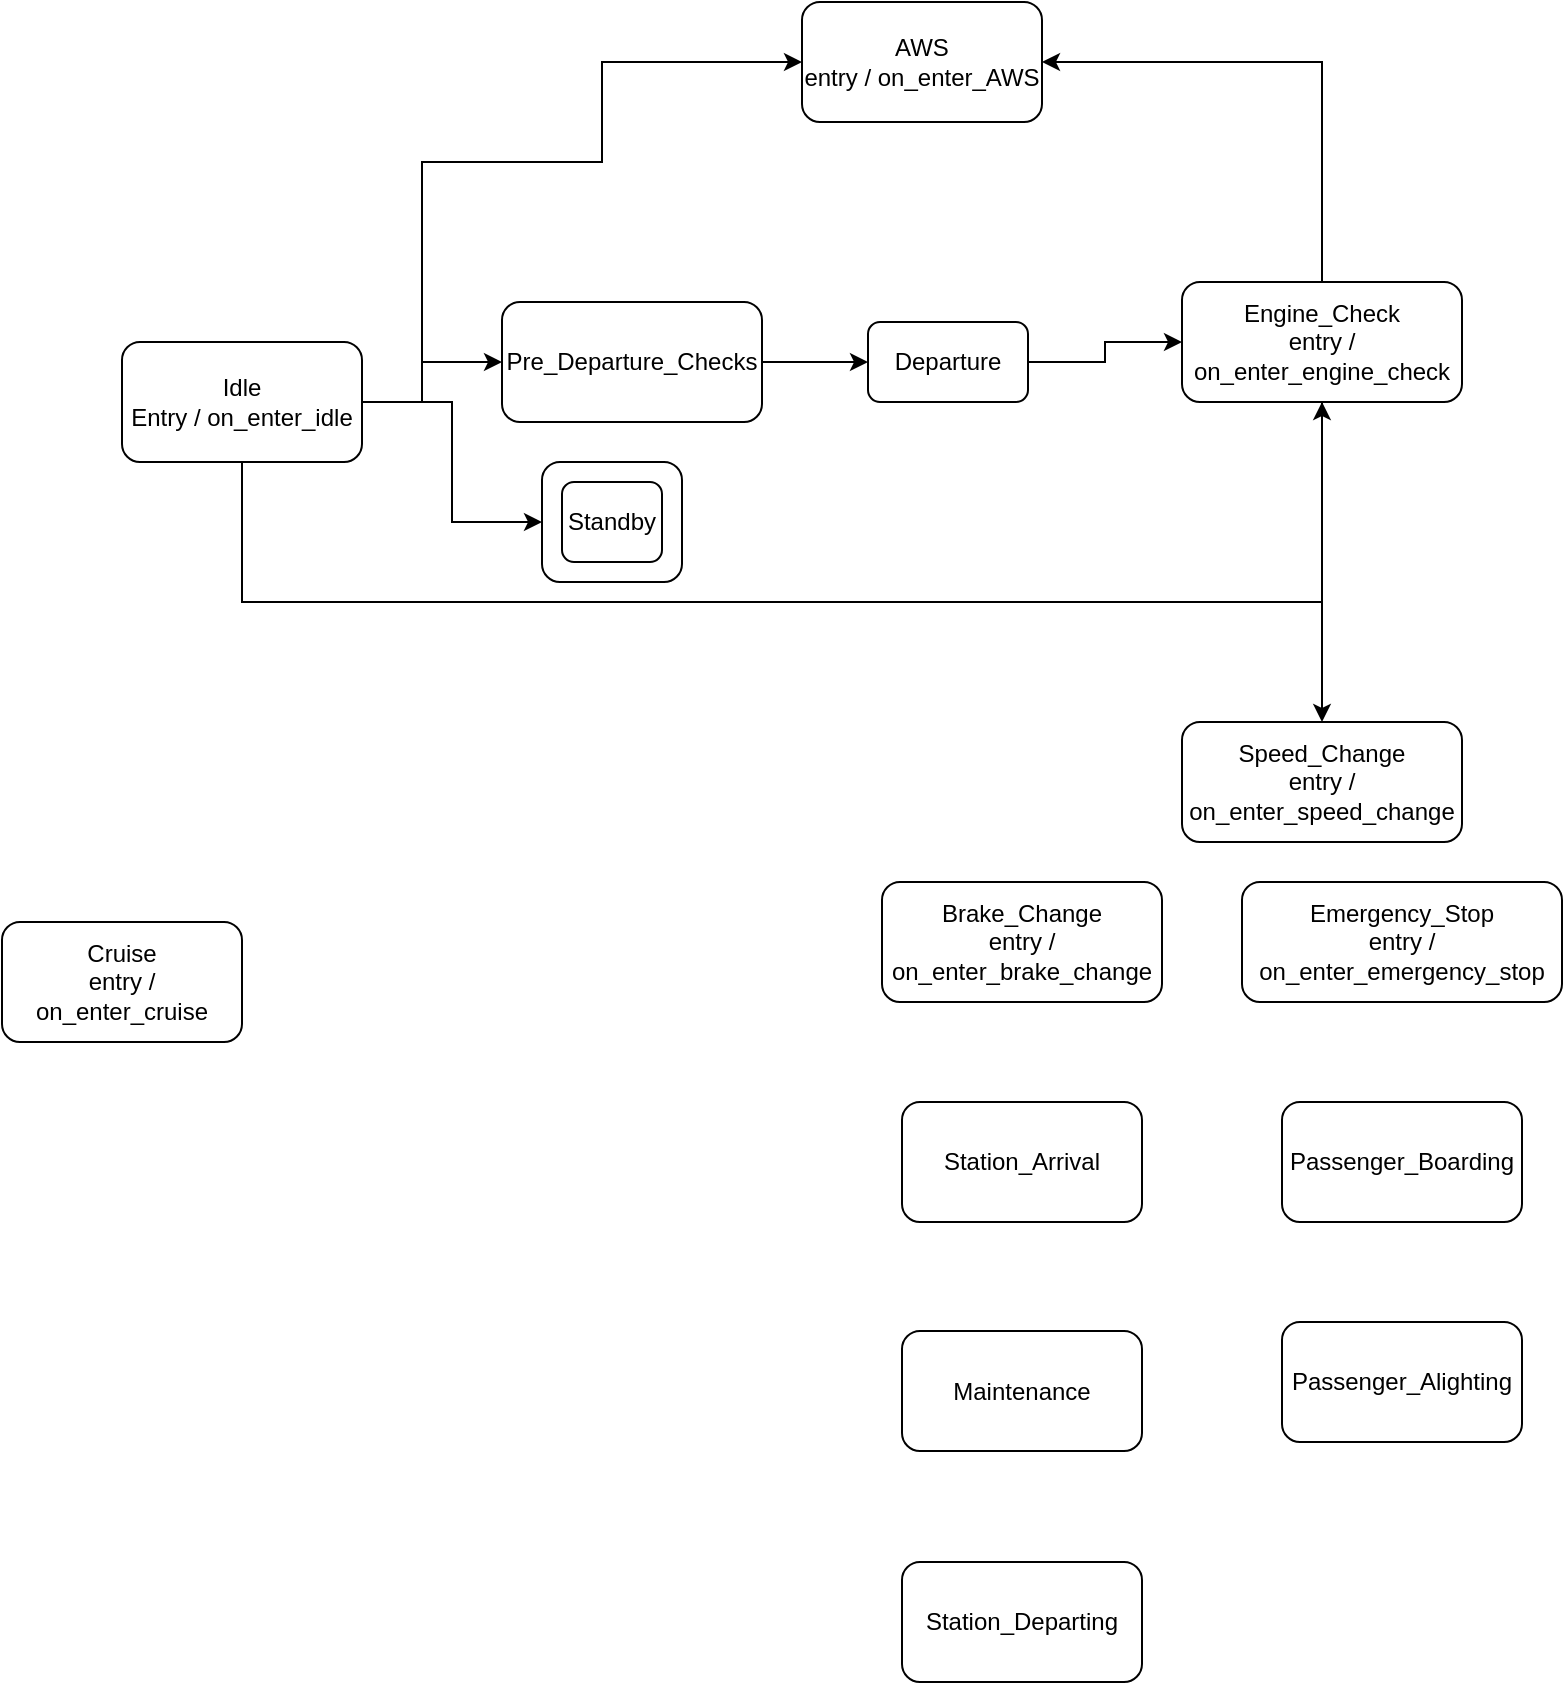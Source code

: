 <mxfile version="24.8.3">
  <diagram name="Page-1" id="-UovE2Zhv1z8pbF2lUYN">
    <mxGraphModel dx="1434" dy="1562" grid="1" gridSize="10" guides="1" tooltips="1" connect="1" arrows="1" fold="1" page="1" pageScale="1" pageWidth="827" pageHeight="1169" math="0" shadow="0">
      <root>
        <mxCell id="0" />
        <mxCell id="1" parent="0" />
        <mxCell id="yAXKZVAQc00k6sL3RdqJ-16" style="edgeStyle=orthogonalEdgeStyle;rounded=0;orthogonalLoop=1;jettySize=auto;html=1;entryX=0;entryY=0.5;entryDx=0;entryDy=0;" edge="1" parent="1" source="yAXKZVAQc00k6sL3RdqJ-1" target="yAXKZVAQc00k6sL3RdqJ-2">
          <mxGeometry relative="1" as="geometry">
            <Array as="points">
              <mxPoint x="190" y="90" />
              <mxPoint x="190" y="70" />
            </Array>
          </mxGeometry>
        </mxCell>
        <mxCell id="yAXKZVAQc00k6sL3RdqJ-17" style="edgeStyle=orthogonalEdgeStyle;rounded=0;orthogonalLoop=1;jettySize=auto;html=1;entryX=0;entryY=0.5;entryDx=0;entryDy=0;" edge="1" parent="1" source="yAXKZVAQc00k6sL3RdqJ-1" target="yAXKZVAQc00k6sL3RdqJ-3">
          <mxGeometry relative="1" as="geometry" />
        </mxCell>
        <mxCell id="yAXKZVAQc00k6sL3RdqJ-19" style="edgeStyle=orthogonalEdgeStyle;rounded=0;orthogonalLoop=1;jettySize=auto;html=1;entryX=0;entryY=0.5;entryDx=0;entryDy=0;" edge="1" parent="1" source="yAXKZVAQc00k6sL3RdqJ-1" target="yAXKZVAQc00k6sL3RdqJ-4">
          <mxGeometry relative="1" as="geometry">
            <Array as="points">
              <mxPoint x="190" y="90" />
              <mxPoint x="190" y="-30" />
              <mxPoint x="280" y="-30" />
              <mxPoint x="280" y="-80" />
            </Array>
          </mxGeometry>
        </mxCell>
        <mxCell id="yAXKZVAQc00k6sL3RdqJ-22" style="edgeStyle=orthogonalEdgeStyle;rounded=0;orthogonalLoop=1;jettySize=auto;html=1;entryX=0.5;entryY=1;entryDx=0;entryDy=0;" edge="1" parent="1" source="yAXKZVAQc00k6sL3RdqJ-1" target="yAXKZVAQc00k6sL3RdqJ-6">
          <mxGeometry relative="1" as="geometry">
            <Array as="points">
              <mxPoint x="100" y="190" />
              <mxPoint x="640" y="190" />
            </Array>
          </mxGeometry>
        </mxCell>
        <mxCell id="yAXKZVAQc00k6sL3RdqJ-1" value="Idle&lt;div&gt;Entry / on_enter_idle&lt;/div&gt;" style="rounded=1;whiteSpace=wrap;html=1;" vertex="1" parent="1">
          <mxGeometry x="40" y="60" width="120" height="60" as="geometry" />
        </mxCell>
        <mxCell id="yAXKZVAQc00k6sL3RdqJ-20" style="edgeStyle=orthogonalEdgeStyle;rounded=0;orthogonalLoop=1;jettySize=auto;html=1;entryX=0;entryY=0.5;entryDx=0;entryDy=0;" edge="1" parent="1" source="yAXKZVAQc00k6sL3RdqJ-2" target="yAXKZVAQc00k6sL3RdqJ-5">
          <mxGeometry relative="1" as="geometry" />
        </mxCell>
        <mxCell id="yAXKZVAQc00k6sL3RdqJ-2" value="Pre_Departure_Checks" style="rounded=1;whiteSpace=wrap;html=1;" vertex="1" parent="1">
          <mxGeometry x="230" y="40" width="130" height="60" as="geometry" />
        </mxCell>
        <mxCell id="yAXKZVAQc00k6sL3RdqJ-3" value="Standby" style="rounded=1;whiteSpace=wrap;html=1;" vertex="1" parent="1">
          <mxGeometry x="250" y="120" width="70" height="60" as="geometry" />
        </mxCell>
        <mxCell id="yAXKZVAQc00k6sL3RdqJ-4" value="AWS&lt;div&gt;entry / on_enter_AWS&lt;/div&gt;" style="rounded=1;whiteSpace=wrap;html=1;" vertex="1" parent="1">
          <mxGeometry x="380" y="-110" width="120" height="60" as="geometry" />
        </mxCell>
        <mxCell id="yAXKZVAQc00k6sL3RdqJ-21" style="edgeStyle=orthogonalEdgeStyle;rounded=0;orthogonalLoop=1;jettySize=auto;html=1;entryX=0;entryY=0.5;entryDx=0;entryDy=0;" edge="1" parent="1" source="yAXKZVAQc00k6sL3RdqJ-5" target="yAXKZVAQc00k6sL3RdqJ-6">
          <mxGeometry relative="1" as="geometry" />
        </mxCell>
        <mxCell id="yAXKZVAQc00k6sL3RdqJ-5" value="Departure" style="rounded=1;whiteSpace=wrap;html=1;" vertex="1" parent="1">
          <mxGeometry x="413" y="50" width="80" height="40" as="geometry" />
        </mxCell>
        <mxCell id="yAXKZVAQc00k6sL3RdqJ-23" style="edgeStyle=orthogonalEdgeStyle;rounded=0;orthogonalLoop=1;jettySize=auto;html=1;entryX=1;entryY=0.5;entryDx=0;entryDy=0;" edge="1" parent="1" source="yAXKZVAQc00k6sL3RdqJ-6" target="yAXKZVAQc00k6sL3RdqJ-4">
          <mxGeometry relative="1" as="geometry">
            <Array as="points">
              <mxPoint x="640" y="-80" />
            </Array>
          </mxGeometry>
        </mxCell>
        <mxCell id="yAXKZVAQc00k6sL3RdqJ-24" style="edgeStyle=orthogonalEdgeStyle;rounded=0;orthogonalLoop=1;jettySize=auto;html=1;entryX=0.5;entryY=0;entryDx=0;entryDy=0;" edge="1" parent="1" source="yAXKZVAQc00k6sL3RdqJ-6" target="yAXKZVAQc00k6sL3RdqJ-7">
          <mxGeometry relative="1" as="geometry" />
        </mxCell>
        <mxCell id="yAXKZVAQc00k6sL3RdqJ-6" value="Engine_Check&lt;div&gt;entry / on_enter_engine_check&lt;/div&gt;" style="rounded=1;whiteSpace=wrap;html=1;" vertex="1" parent="1">
          <mxGeometry x="570" y="30" width="140" height="60" as="geometry" />
        </mxCell>
        <mxCell id="yAXKZVAQc00k6sL3RdqJ-7" value="Speed_Change&lt;div&gt;entry / on_enter_speed_change&lt;/div&gt;" style="rounded=1;whiteSpace=wrap;html=1;" vertex="1" parent="1">
          <mxGeometry x="570" y="250" width="140" height="60" as="geometry" />
        </mxCell>
        <mxCell id="yAXKZVAQc00k6sL3RdqJ-8" value="Cruise&lt;div&gt;entry / on_enter_cruise&lt;/div&gt;" style="rounded=1;whiteSpace=wrap;html=1;" vertex="1" parent="1">
          <mxGeometry x="-20" y="350" width="120" height="60" as="geometry" />
        </mxCell>
        <mxCell id="yAXKZVAQc00k6sL3RdqJ-9" value="Brake_Change&lt;div&gt;entry / on_enter_brake_change&lt;/div&gt;" style="rounded=1;whiteSpace=wrap;html=1;" vertex="1" parent="1">
          <mxGeometry x="420" y="330" width="140" height="60" as="geometry" />
        </mxCell>
        <mxCell id="yAXKZVAQc00k6sL3RdqJ-10" value="Emergency_Stop&lt;div&gt;entry / on_enter_emergency_stop&lt;/div&gt;" style="rounded=1;whiteSpace=wrap;html=1;" vertex="1" parent="1">
          <mxGeometry x="600" y="330" width="160" height="60" as="geometry" />
        </mxCell>
        <mxCell id="yAXKZVAQc00k6sL3RdqJ-11" value="Station_Arrival" style="rounded=1;whiteSpace=wrap;html=1;" vertex="1" parent="1">
          <mxGeometry x="430" y="440" width="120" height="60" as="geometry" />
        </mxCell>
        <mxCell id="yAXKZVAQc00k6sL3RdqJ-12" value="Passenger_Boarding" style="rounded=1;whiteSpace=wrap;html=1;" vertex="1" parent="1">
          <mxGeometry x="620" y="440" width="120" height="60" as="geometry" />
        </mxCell>
        <mxCell id="yAXKZVAQc00k6sL3RdqJ-13" value="Maintenance" style="rounded=1;whiteSpace=wrap;html=1;" vertex="1" parent="1">
          <mxGeometry x="430" y="554.5" width="120" height="60" as="geometry" />
        </mxCell>
        <mxCell id="yAXKZVAQc00k6sL3RdqJ-14" value="Passenger_Alighting" style="rounded=1;whiteSpace=wrap;html=1;" vertex="1" parent="1">
          <mxGeometry x="620" y="550" width="120" height="60" as="geometry" />
        </mxCell>
        <mxCell id="yAXKZVAQc00k6sL3RdqJ-15" value="Station_Departing" style="rounded=1;whiteSpace=wrap;html=1;" vertex="1" parent="1">
          <mxGeometry x="430" y="670" width="120" height="60" as="geometry" />
        </mxCell>
        <mxCell id="yAXKZVAQc00k6sL3RdqJ-18" value="Standby" style="rounded=1;whiteSpace=wrap;html=1;" vertex="1" parent="1">
          <mxGeometry x="260" y="130" width="50" height="40" as="geometry" />
        </mxCell>
      </root>
    </mxGraphModel>
  </diagram>
</mxfile>
